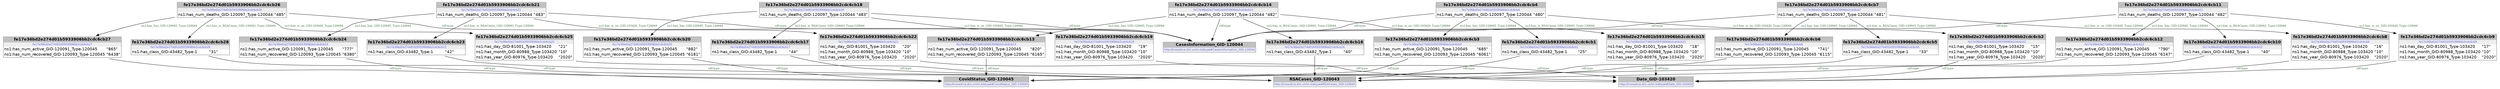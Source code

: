 digraph { 
 node [ fontname="DejaVu Sans" ] ; 
	node0 -> node1 [ color=BLACK, label=< <font point-size='10' color='#336633'>ns1:has_has_GID-120045_Type-120044</font> > ] ;
	node2 -> node3 [ color=BLACK, label=< <font point-size='10' color='#336633'>rdf:type</font> > ] ;
	node0 -> node4 [ color=BLACK, label=< <font point-size='10' color='#336633'>rdf:type</font> > ] ;
	node5 -> node4 [ color=BLACK, label=< <font point-size='10' color='#336633'>rdf:type</font> > ] ;
	node6 -> node7 [ color=BLACK, label=< <font point-size='10' color='#336633'>ns1:has_is_on_GID-103420_Type-120044</font> > ] ;
	node8 -> node9 [ color=BLACK, label=< <font point-size='10' color='#336633'>rdf:type</font> > ] ;
	node14 -> node15 [ color=BLACK, label=< <font point-size='10' color='#336633'>rdf:type</font> > ] ;
	node16 -> node3 [ color=BLACK, label=< <font point-size='10' color='#336633'>rdf:type</font> > ] ;
	node11 -> node15 [ color=BLACK, label=< <font point-size='10' color='#336633'>rdf:type</font> > ] ;
	node17 -> node18 [ color=BLACK, label=< <font point-size='10' color='#336633'>ns1:has_has_GID-120045_Type-120044</font> > ] ;
	node19 -> node9 [ color=BLACK, label=< <font point-size='10' color='#336633'>rdf:type</font> > ] ;
	node6 -> node20 [ color=BLACK, label=< <font point-size='10' color='#336633'>ns1:has_has_GID-120045_Type-120044</font> > ] ;
	node17 -> node2 [ color=BLACK, label=< <font point-size='10' color='#336633'>ns1:has_is_RSACases_GID-120043_Type-120044</font> > ] ;
	node22 -> node19 [ color=BLACK, label=< <font point-size='10' color='#336633'>ns1:has_has_GID-120045_Type-120044</font> > ] ;
	node18 -> node9 [ color=BLACK, label=< <font point-size='10' color='#336633'>rdf:type</font> > ] ;
	node7 -> node15 [ color=BLACK, label=< <font point-size='10' color='#336633'>rdf:type</font> > ] ;
	node17 -> node4 [ color=BLACK, label=< <font point-size='10' color='#336633'>rdf:type</font> > ] ;
	node5 -> node8 [ color=BLACK, label=< <font point-size='10' color='#336633'>ns1:has_has_GID-120045_Type-120044</font> > ] ;
	node24 -> node15 [ color=BLACK, label=< <font point-size='10' color='#336633'>rdf:type</font> > ] ;
	node26 -> node3 [ color=BLACK, label=< <font point-size='10' color='#336633'>rdf:type</font> > ] ;
	node23 -> node15 [ color=BLACK, label=< <font point-size='10' color='#336633'>rdf:type</font> > ] ;
	node28 -> node11 [ color=BLACK, label=< <font point-size='10' color='#336633'>ns1:has_is_on_GID-103420_Type-120044</font> > ] ;
	node0 -> node23 [ color=BLACK, label=< <font point-size='10' color='#336633'>ns1:has_is_on_GID-103420_Type-120044</font> > ] ;
	node29 -> node3 [ color=BLACK, label=< <font point-size='10' color='#336633'>rdf:type</font> > ] ;
	node27 -> node4 [ color=BLACK, label=< <font point-size='10' color='#336633'>rdf:type</font> > ] ;
	node28 -> node29 [ color=BLACK, label=< <font point-size='10' color='#336633'>ns1:has_is_RSACases_GID-120043_Type-120044</font> > ] ;
	node22 -> node13 [ color=BLACK, label=< <font point-size='10' color='#336633'>ns1:has_is_on_GID-103420_Type-120044</font> > ] ;
	node6 -> node26 [ color=BLACK, label=< <font point-size='10' color='#336633'>ns1:has_is_RSACases_GID-120043_Type-120044</font> > ] ;
	node13 -> node15 [ color=BLACK, label=< <font point-size='10' color='#336633'>rdf:type</font> > ] ;
	node6 -> node4 [ color=BLACK, label=< <font point-size='10' color='#336633'>rdf:type</font> > ] ;
	node5 -> node31 [ color=BLACK, label=< <font point-size='10' color='#336633'>ns1:has_is_RSACases_GID-120043_Type-120044</font> > ] ;
	node22 -> node4 [ color=BLACK, label=< <font point-size='10' color='#336633'>rdf:type</font> > ] ;
	node27 -> node25 [ color=BLACK, label=< <font point-size='10' color='#336633'>ns1:has_has_GID-120045_Type-120044</font> > ] ;
	node22 -> node16 [ color=BLACK, label=< <font point-size='10' color='#336633'>ns1:has_is_RSACases_GID-120043_Type-120044</font> > ] ;
	node30 -> node3 [ color=BLACK, label=< <font point-size='10' color='#336633'>rdf:type</font> > ] ;
	node10 -> node15 [ color=BLACK, label=< <font point-size='10' color='#336633'>rdf:type</font> > ] ;
	node27 -> node24 [ color=BLACK, label=< <font point-size='10' color='#336633'>ns1:has_is_on_GID-103420_Type-120044</font> > ] ;
	node0 -> node30 [ color=BLACK, label=< <font point-size='10' color='#336633'>ns1:has_is_RSACases_GID-120043_Type-120044</font> > ] ;
	node31 -> node3 [ color=BLACK, label=< <font point-size='10' color='#336633'>rdf:type</font> > ] ;
	node1 -> node9 [ color=BLACK, label=< <font point-size='10' color='#336633'>rdf:type</font> > ] ;
	node17 -> node14 [ color=BLACK, label=< <font point-size='10' color='#336633'>ns1:has_is_on_GID-103420_Type-120044</font> > ] ;
	node25 -> node9 [ color=BLACK, label=< <font point-size='10' color='#336633'>rdf:type</font> > ] ;
	node27 -> node21 [ color=BLACK, label=< <font point-size='10' color='#336633'>ns1:has_is_RSACases_GID-120043_Type-120044</font> > ] ;
	node5 -> node10 [ color=BLACK, label=< <font point-size='10' color='#336633'>ns1:has_is_on_GID-103420_Type-120044</font> > ] ;
	node20 -> node9 [ color=BLACK, label=< <font point-size='10' color='#336633'>rdf:type</font> > ] ;
	node21 -> node3 [ color=BLACK, label=< <font point-size='10' color='#336633'>rdf:type</font> > ] ;
	node12 -> node9 [ color=BLACK, label=< <font point-size='10' color='#336633'>rdf:type</font> > ] ;
	node28 -> node12 [ color=BLACK, label=< <font point-size='10' color='#336633'>ns1:has_has_GID-120045_Type-120044</font> > ] ;
	node28 -> node4 [ color=BLACK, label=< <font point-size='10' color='#336633'>rdf:type</font> > ] ;
# fe17e36bd2e274d01b5933906bb2cdc6cb11 node0
node0 [ shape=none, color=black label=< <table color='#666666' cellborder='0' cellspacing='0' border='1'><tr><td colspan='2' bgcolor='grey'><B>fe17e36bd2e274d01b5933906bb2cdc6cb11</B></td></tr><tr><td href='fe17e36bd2e274d01b5933906bb2cdc6cb11' bgcolor='#eeeeee' colspan='2'><font point-size='10' color='#6666ff'>fe17e36bd2e274d01b5933906bb2cdc6cb11</font></td></tr><tr><td align='left'>ns1:has_num_deaths_GID-120097_Type-120044</td><td align='left'>&quot;482&quot;</td></tr></table> > ] 
# fe17e36bd2e274d01b5933906bb2cdc6cb12 node1
node1 [ shape=none, color=black label=< <table color='#666666' cellborder='0' cellspacing='0' border='1'><tr><td colspan='2' bgcolor='grey'><B>fe17e36bd2e274d01b5933906bb2cdc6cb12</B></td></tr><tr><td href='fe17e36bd2e274d01b5933906bb2cdc6cb12' bgcolor='#eeeeee' colspan='2'><font point-size='10' color='#6666ff'>fe17e36bd2e274d01b5933906bb2cdc6cb12</font></td></tr><tr><td align='left'>ns1:has_num_active_GID-120091_Type-120045</td><td align='left'>&quot;790&quot;</td></tr><tr><td align='left'>ns1:has_num_recovered_GID-120093_Type-120045</td><td align='left'>&quot;6147&quot;</td></tr></table> > ] 
# fe17e36bd2e274d01b5933906bb2cdc6cb1 node2
node2 [ shape=none, color=black label=< <table color='#666666' cellborder='0' cellspacing='0' border='1'><tr><td colspan='2' bgcolor='grey'><B>fe17e36bd2e274d01b5933906bb2cdc6cb1</B></td></tr><tr><td href='fe17e36bd2e274d01b5933906bb2cdc6cb1' bgcolor='#eeeeee' colspan='2'><font point-size='10' color='#6666ff'>fe17e36bd2e274d01b5933906bb2cdc6cb1</font></td></tr><tr><td align='left'>ns1:has_class_GID-43482_Type-1</td><td align='left'>&quot;25&quot;</td></tr></table> > ] 
# http://knowdive.disi.unitn.it/etype#RSACases_GID-120043 node3
node3 [ shape=none, color=black label=< <table color='#666666' cellborder='0' cellspacing='0' border='1'><tr><td colspan='2' bgcolor='grey'><B>RSACases_GID-120043</B></td></tr><tr><td href='http://knowdive.disi.unitn.it/etype#RSACases_GID-120043' bgcolor='#eeeeee' colspan='2'><font point-size='10' color='#6666ff'>http://knowdive.disi.unitn.it/etype#RSACases_GID-120043</font></td></tr></table> > ] 
# http://knowdive.disi.unitn.it/etype#CasesInformation_GID-120044 node4
node4 [ shape=none, color=black label=< <table color='#666666' cellborder='0' cellspacing='0' border='1'><tr><td colspan='2' bgcolor='grey'><B>CasesInformation_GID-120044</B></td></tr><tr><td href='http://knowdive.disi.unitn.it/etype#CasesInformation_GID-120044' bgcolor='#eeeeee' colspan='2'><font point-size='10' color='#6666ff'>http://knowdive.disi.unitn.it/etype#CasesInformation_GID-120044</font></td></tr></table> > ] 
# fe17e36bd2e274d01b5933906bb2cdc6cb18 node5
node5 [ shape=none, color=black label=< <table color='#666666' cellborder='0' cellspacing='0' border='1'><tr><td colspan='2' bgcolor='grey'><B>fe17e36bd2e274d01b5933906bb2cdc6cb18</B></td></tr><tr><td href='fe17e36bd2e274d01b5933906bb2cdc6cb18' bgcolor='#eeeeee' colspan='2'><font point-size='10' color='#6666ff'>fe17e36bd2e274d01b5933906bb2cdc6cb18</font></td></tr><tr><td align='left'>ns1:has_num_deaths_GID-120097_Type-120044</td><td align='left'>&quot;483&quot;</td></tr></table> > ] 
# fe17e36bd2e274d01b5933906bb2cdc6cb14 node6
node6 [ shape=none, color=black label=< <table color='#666666' cellborder='0' cellspacing='0' border='1'><tr><td colspan='2' bgcolor='grey'><B>fe17e36bd2e274d01b5933906bb2cdc6cb14</B></td></tr><tr><td href='fe17e36bd2e274d01b5933906bb2cdc6cb14' bgcolor='#eeeeee' colspan='2'><font point-size='10' color='#6666ff'>fe17e36bd2e274d01b5933906bb2cdc6cb14</font></td></tr><tr><td align='left'>ns1:has_num_deaths_GID-120097_Type-120044</td><td align='left'>&quot;482&quot;</td></tr></table> > ] 
# fe17e36bd2e274d01b5933906bb2cdc6cb15 node7
node7 [ shape=none, color=black label=< <table color='#666666' cellborder='0' cellspacing='0' border='1'><tr><td colspan='2' bgcolor='grey'><B>fe17e36bd2e274d01b5933906bb2cdc6cb15</B></td></tr><tr><td href='fe17e36bd2e274d01b5933906bb2cdc6cb15' bgcolor='#eeeeee' colspan='2'><font point-size='10' color='#6666ff'>fe17e36bd2e274d01b5933906bb2cdc6cb15</font></td></tr><tr><td align='left'>ns1:has_day_GID-81001_Type-103420</td><td align='left'>&quot;18&quot;</td></tr><tr><td align='left'>ns1:has_month_GID-80988_Type-103420</td><td align='left'>&quot;10&quot;</td></tr><tr><td align='left'>ns1:has_year_GID-80976_Type-103420</td><td align='left'>&quot;2020&quot;</td></tr></table> > ] 
# fe17e36bd2e274d01b5933906bb2cdc6cb20 node8
node8 [ shape=none, color=black label=< <table color='#666666' cellborder='0' cellspacing='0' border='1'><tr><td colspan='2' bgcolor='grey'><B>fe17e36bd2e274d01b5933906bb2cdc6cb20</B></td></tr><tr><td href='fe17e36bd2e274d01b5933906bb2cdc6cb20' bgcolor='#eeeeee' colspan='2'><font point-size='10' color='#6666ff'>fe17e36bd2e274d01b5933906bb2cdc6cb20</font></td></tr><tr><td align='left'>ns1:has_num_active_GID-120091_Type-120045</td><td align='left'>&quot;882&quot;</td></tr><tr><td align='left'>ns1:has_num_recovered_GID-120093_Type-120045</td><td align='left'>&quot;6181&quot;</td></tr></table> > ] 
# http://knowdive.disi.unitn.it/etype#CovidStatus_GID-120045 node9
node9 [ shape=none, color=black label=< <table color='#666666' cellborder='0' cellspacing='0' border='1'><tr><td colspan='2' bgcolor='grey'><B>CovidStatus_GID-120045</B></td></tr><tr><td href='http://knowdive.disi.unitn.it/etype#CovidStatus_GID-120045' bgcolor='#eeeeee' colspan='2'><font point-size='10' color='#6666ff'>http://knowdive.disi.unitn.it/etype#CovidStatus_GID-120045</font></td></tr></table> > ] 
# fe17e36bd2e274d01b5933906bb2cdc6cb19 node10
node10 [ shape=none, color=black label=< <table color='#666666' cellborder='0' cellspacing='0' border='1'><tr><td colspan='2' bgcolor='grey'><B>fe17e36bd2e274d01b5933906bb2cdc6cb19</B></td></tr><tr><td href='fe17e36bd2e274d01b5933906bb2cdc6cb19' bgcolor='#eeeeee' colspan='2'><font point-size='10' color='#6666ff'>fe17e36bd2e274d01b5933906bb2cdc6cb19</font></td></tr><tr><td align='left'>ns1:has_day_GID-81001_Type-103420</td><td align='left'>&quot;19&quot;</td></tr><tr><td align='left'>ns1:has_month_GID-80988_Type-103420</td><td align='left'>&quot;10&quot;</td></tr><tr><td align='left'>ns1:has_year_GID-80976_Type-103420</td><td align='left'>&quot;2020&quot;</td></tr></table> > ] 
# fe17e36bd2e274d01b5933906bb2cdc6cb22 node11
node11 [ shape=none, color=black label=< <table color='#666666' cellborder='0' cellspacing='0' border='1'><tr><td colspan='2' bgcolor='grey'><B>fe17e36bd2e274d01b5933906bb2cdc6cb22</B></td></tr><tr><td href='fe17e36bd2e274d01b5933906bb2cdc6cb22' bgcolor='#eeeeee' colspan='2'><font point-size='10' color='#6666ff'>fe17e36bd2e274d01b5933906bb2cdc6cb22</font></td></tr><tr><td align='left'>ns1:has_day_GID-81001_Type-103420</td><td align='left'>&quot;20&quot;</td></tr><tr><td align='left'>ns1:has_month_GID-80988_Type-103420</td><td align='left'>&quot;10&quot;</td></tr><tr><td align='left'>ns1:has_year_GID-80976_Type-103420</td><td align='left'>&quot;2020&quot;</td></tr></table> > ] 
# fe17e36bd2e274d01b5933906bb2cdc6cb24 node12
node12 [ shape=none, color=black label=< <table color='#666666' cellborder='0' cellspacing='0' border='1'><tr><td colspan='2' bgcolor='grey'><B>fe17e36bd2e274d01b5933906bb2cdc6cb24</B></td></tr><tr><td href='fe17e36bd2e274d01b5933906bb2cdc6cb24' bgcolor='#eeeeee' colspan='2'><font point-size='10' color='#6666ff'>fe17e36bd2e274d01b5933906bb2cdc6cb24</font></td></tr><tr><td align='left'>ns1:has_num_active_GID-120091_Type-120045</td><td align='left'>&quot;777&quot;</td></tr><tr><td align='left'>ns1:has_num_recovered_GID-120093_Type-120045</td><td align='left'>&quot;6380&quot;</td></tr></table> > ] 
# fe17e36bd2e274d01b5933906bb2cdc6cb25 node13
node13 [ shape=none, color=black label=< <table color='#666666' cellborder='0' cellspacing='0' border='1'><tr><td colspan='2' bgcolor='grey'><B>fe17e36bd2e274d01b5933906bb2cdc6cb25</B></td></tr><tr><td href='fe17e36bd2e274d01b5933906bb2cdc6cb25' bgcolor='#eeeeee' colspan='2'><font point-size='10' color='#6666ff'>fe17e36bd2e274d01b5933906bb2cdc6cb25</font></td></tr><tr><td align='left'>ns1:has_day_GID-81001_Type-103420</td><td align='left'>&quot;21&quot;</td></tr><tr><td align='left'>ns1:has_month_GID-80988_Type-103420</td><td align='left'>&quot;10&quot;</td></tr><tr><td align='left'>ns1:has_year_GID-80976_Type-103420</td><td align='left'>&quot;2020&quot;</td></tr></table> > ] 
# fe17e36bd2e274d01b5933906bb2cdc6cb2 node14
node14 [ shape=none, color=black label=< <table color='#666666' cellborder='0' cellspacing='0' border='1'><tr><td colspan='2' bgcolor='grey'><B>fe17e36bd2e274d01b5933906bb2cdc6cb2</B></td></tr><tr><td href='fe17e36bd2e274d01b5933906bb2cdc6cb2' bgcolor='#eeeeee' colspan='2'><font point-size='10' color='#6666ff'>fe17e36bd2e274d01b5933906bb2cdc6cb2</font></td></tr><tr><td align='left'>ns1:has_day_GID-81001_Type-103420</td><td align='left'>&quot;15&quot;</td></tr><tr><td align='left'>ns1:has_month_GID-80988_Type-103420</td><td align='left'>&quot;10&quot;</td></tr><tr><td align='left'>ns1:has_year_GID-80976_Type-103420</td><td align='left'>&quot;2020&quot;</td></tr></table> > ] 
# http://knowdive.disi.unitn.it/etype#Date_GID-103420 node15
node15 [ shape=none, color=black label=< <table color='#666666' cellborder='0' cellspacing='0' border='1'><tr><td colspan='2' bgcolor='grey'><B>Date_GID-103420</B></td></tr><tr><td href='http://knowdive.disi.unitn.it/etype#Date_GID-103420' bgcolor='#eeeeee' colspan='2'><font point-size='10' color='#6666ff'>http://knowdive.disi.unitn.it/etype#Date_GID-103420</font></td></tr></table> > ] 
# fe17e36bd2e274d01b5933906bb2cdc6cb28 node16
node16 [ shape=none, color=black label=< <table color='#666666' cellborder='0' cellspacing='0' border='1'><tr><td colspan='2' bgcolor='grey'><B>fe17e36bd2e274d01b5933906bb2cdc6cb28</B></td></tr><tr><td href='fe17e36bd2e274d01b5933906bb2cdc6cb28' bgcolor='#eeeeee' colspan='2'><font point-size='10' color='#6666ff'>fe17e36bd2e274d01b5933906bb2cdc6cb28</font></td></tr><tr><td align='left'>ns1:has_class_GID-43482_Type-1</td><td align='left'>&quot;31&quot;</td></tr></table> > ] 
# fe17e36bd2e274d01b5933906bb2cdc6cb4 node17
node17 [ shape=none, color=black label=< <table color='#666666' cellborder='0' cellspacing='0' border='1'><tr><td colspan='2' bgcolor='grey'><B>fe17e36bd2e274d01b5933906bb2cdc6cb4</B></td></tr><tr><td href='fe17e36bd2e274d01b5933906bb2cdc6cb4' bgcolor='#eeeeee' colspan='2'><font point-size='10' color='#6666ff'>fe17e36bd2e274d01b5933906bb2cdc6cb4</font></td></tr><tr><td align='left'>ns1:has_num_deaths_GID-120097_Type-120044</td><td align='left'>&quot;480&quot;</td></tr></table> > ] 
# fe17e36bd2e274d01b5933906bb2cdc6cb3 node18
node18 [ shape=none, color=black label=< <table color='#666666' cellborder='0' cellspacing='0' border='1'><tr><td colspan='2' bgcolor='grey'><B>fe17e36bd2e274d01b5933906bb2cdc6cb3</B></td></tr><tr><td href='fe17e36bd2e274d01b5933906bb2cdc6cb3' bgcolor='#eeeeee' colspan='2'><font point-size='10' color='#6666ff'>fe17e36bd2e274d01b5933906bb2cdc6cb3</font></td></tr><tr><td align='left'>ns1:has_num_active_GID-120091_Type-120045</td><td align='left'>&quot;685&quot;</td></tr><tr><td align='left'>ns1:has_num_recovered_GID-120093_Type-120045</td><td align='left'>&quot;6061&quot;</td></tr></table> > ] 
# fe17e36bd2e274d01b5933906bb2cdc6cb27 node19
node19 [ shape=none, color=black label=< <table color='#666666' cellborder='0' cellspacing='0' border='1'><tr><td colspan='2' bgcolor='grey'><B>fe17e36bd2e274d01b5933906bb2cdc6cb27</B></td></tr><tr><td href='fe17e36bd2e274d01b5933906bb2cdc6cb27' bgcolor='#eeeeee' colspan='2'><font point-size='10' color='#6666ff'>fe17e36bd2e274d01b5933906bb2cdc6cb27</font></td></tr><tr><td align='left'>ns1:has_num_active_GID-120091_Type-120045</td><td align='left'>&quot;865&quot;</td></tr><tr><td align='left'>ns1:has_num_recovered_GID-120093_Type-120045</td><td align='left'>&quot;6438&quot;</td></tr></table> > ] 
# fe17e36bd2e274d01b5933906bb2cdc6cb13 node20
node20 [ shape=none, color=black label=< <table color='#666666' cellborder='0' cellspacing='0' border='1'><tr><td colspan='2' bgcolor='grey'><B>fe17e36bd2e274d01b5933906bb2cdc6cb13</B></td></tr><tr><td href='fe17e36bd2e274d01b5933906bb2cdc6cb13' bgcolor='#eeeeee' colspan='2'><font point-size='10' color='#6666ff'>fe17e36bd2e274d01b5933906bb2cdc6cb13</font></td></tr><tr><td align='left'>ns1:has_num_active_GID-120091_Type-120045</td><td align='left'>&quot;820&quot;</td></tr><tr><td align='left'>ns1:has_num_recovered_GID-120093_Type-120045</td><td align='left'>&quot;6165&quot;</td></tr></table> > ] 
# fe17e36bd2e274d01b5933906bb2cdc6cb5 node21
node21 [ shape=none, color=black label=< <table color='#666666' cellborder='0' cellspacing='0' border='1'><tr><td colspan='2' bgcolor='grey'><B>fe17e36bd2e274d01b5933906bb2cdc6cb5</B></td></tr><tr><td href='fe17e36bd2e274d01b5933906bb2cdc6cb5' bgcolor='#eeeeee' colspan='2'><font point-size='10' color='#6666ff'>fe17e36bd2e274d01b5933906bb2cdc6cb5</font></td></tr><tr><td align='left'>ns1:has_class_GID-43482_Type-1</td><td align='left'>&quot;33&quot;</td></tr></table> > ] 
# fe17e36bd2e274d01b5933906bb2cdc6cb26 node22
node22 [ shape=none, color=black label=< <table color='#666666' cellborder='0' cellspacing='0' border='1'><tr><td colspan='2' bgcolor='grey'><B>fe17e36bd2e274d01b5933906bb2cdc6cb26</B></td></tr><tr><td href='fe17e36bd2e274d01b5933906bb2cdc6cb26' bgcolor='#eeeeee' colspan='2'><font point-size='10' color='#6666ff'>fe17e36bd2e274d01b5933906bb2cdc6cb26</font></td></tr><tr><td align='left'>ns1:has_num_deaths_GID-120097_Type-120044</td><td align='left'>&quot;485&quot;</td></tr></table> > ] 
# fe17e36bd2e274d01b5933906bb2cdc6cb9 node23
node23 [ shape=none, color=black label=< <table color='#666666' cellborder='0' cellspacing='0' border='1'><tr><td colspan='2' bgcolor='grey'><B>fe17e36bd2e274d01b5933906bb2cdc6cb9</B></td></tr><tr><td href='fe17e36bd2e274d01b5933906bb2cdc6cb9' bgcolor='#eeeeee' colspan='2'><font point-size='10' color='#6666ff'>fe17e36bd2e274d01b5933906bb2cdc6cb9</font></td></tr><tr><td align='left'>ns1:has_day_GID-81001_Type-103420</td><td align='left'>&quot;17&quot;</td></tr><tr><td align='left'>ns1:has_month_GID-80988_Type-103420</td><td align='left'>&quot;10&quot;</td></tr><tr><td align='left'>ns1:has_year_GID-80976_Type-103420</td><td align='left'>&quot;2020&quot;</td></tr></table> > ] 
# fe17e36bd2e274d01b5933906bb2cdc6cb8 node24
node24 [ shape=none, color=black label=< <table color='#666666' cellborder='0' cellspacing='0' border='1'><tr><td colspan='2' bgcolor='grey'><B>fe17e36bd2e274d01b5933906bb2cdc6cb8</B></td></tr><tr><td href='fe17e36bd2e274d01b5933906bb2cdc6cb8' bgcolor='#eeeeee' colspan='2'><font point-size='10' color='#6666ff'>fe17e36bd2e274d01b5933906bb2cdc6cb8</font></td></tr><tr><td align='left'>ns1:has_day_GID-81001_Type-103420</td><td align='left'>&quot;16&quot;</td></tr><tr><td align='left'>ns1:has_month_GID-80988_Type-103420</td><td align='left'>&quot;10&quot;</td></tr><tr><td align='left'>ns1:has_year_GID-80976_Type-103420</td><td align='left'>&quot;2020&quot;</td></tr></table> > ] 
# fe17e36bd2e274d01b5933906bb2cdc6cb6 node25
node25 [ shape=none, color=black label=< <table color='#666666' cellborder='0' cellspacing='0' border='1'><tr><td colspan='2' bgcolor='grey'><B>fe17e36bd2e274d01b5933906bb2cdc6cb6</B></td></tr><tr><td href='fe17e36bd2e274d01b5933906bb2cdc6cb6' bgcolor='#eeeeee' colspan='2'><font point-size='10' color='#6666ff'>fe17e36bd2e274d01b5933906bb2cdc6cb6</font></td></tr><tr><td align='left'>ns1:has_num_active_GID-120091_Type-120045</td><td align='left'>&quot;741&quot;</td></tr><tr><td align='left'>ns1:has_num_recovered_GID-120093_Type-120045</td><td align='left'>&quot;6115&quot;</td></tr></table> > ] 
# fe17e36bd2e274d01b5933906bb2cdc6cb16 node26
node26 [ shape=none, color=black label=< <table color='#666666' cellborder='0' cellspacing='0' border='1'><tr><td colspan='2' bgcolor='grey'><B>fe17e36bd2e274d01b5933906bb2cdc6cb16</B></td></tr><tr><td href='fe17e36bd2e274d01b5933906bb2cdc6cb16' bgcolor='#eeeeee' colspan='2'><font point-size='10' color='#6666ff'>fe17e36bd2e274d01b5933906bb2cdc6cb16</font></td></tr><tr><td align='left'>ns1:has_class_GID-43482_Type-1</td><td align='left'>&quot;40&quot;</td></tr></table> > ] 
# fe17e36bd2e274d01b5933906bb2cdc6cb7 node27
node27 [ shape=none, color=black label=< <table color='#666666' cellborder='0' cellspacing='0' border='1'><tr><td colspan='2' bgcolor='grey'><B>fe17e36bd2e274d01b5933906bb2cdc6cb7</B></td></tr><tr><td href='fe17e36bd2e274d01b5933906bb2cdc6cb7' bgcolor='#eeeeee' colspan='2'><font point-size='10' color='#6666ff'>fe17e36bd2e274d01b5933906bb2cdc6cb7</font></td></tr><tr><td align='left'>ns1:has_num_deaths_GID-120097_Type-120044</td><td align='left'>&quot;481&quot;</td></tr></table> > ] 
# fe17e36bd2e274d01b5933906bb2cdc6cb21 node28
node28 [ shape=none, color=black label=< <table color='#666666' cellborder='0' cellspacing='0' border='1'><tr><td colspan='2' bgcolor='grey'><B>fe17e36bd2e274d01b5933906bb2cdc6cb21</B></td></tr><tr><td href='fe17e36bd2e274d01b5933906bb2cdc6cb21' bgcolor='#eeeeee' colspan='2'><font point-size='10' color='#6666ff'>fe17e36bd2e274d01b5933906bb2cdc6cb21</font></td></tr><tr><td align='left'>ns1:has_num_deaths_GID-120097_Type-120044</td><td align='left'>&quot;483&quot;</td></tr></table> > ] 
# fe17e36bd2e274d01b5933906bb2cdc6cb23 node29
node29 [ shape=none, color=black label=< <table color='#666666' cellborder='0' cellspacing='0' border='1'><tr><td colspan='2' bgcolor='grey'><B>fe17e36bd2e274d01b5933906bb2cdc6cb23</B></td></tr><tr><td href='fe17e36bd2e274d01b5933906bb2cdc6cb23' bgcolor='#eeeeee' colspan='2'><font point-size='10' color='#6666ff'>fe17e36bd2e274d01b5933906bb2cdc6cb23</font></td></tr><tr><td align='left'>ns1:has_class_GID-43482_Type-1</td><td align='left'>&quot;42&quot;</td></tr></table> > ] 
# fe17e36bd2e274d01b5933906bb2cdc6cb10 node30
node30 [ shape=none, color=black label=< <table color='#666666' cellborder='0' cellspacing='0' border='1'><tr><td colspan='2' bgcolor='grey'><B>fe17e36bd2e274d01b5933906bb2cdc6cb10</B></td></tr><tr><td href='fe17e36bd2e274d01b5933906bb2cdc6cb10' bgcolor='#eeeeee' colspan='2'><font point-size='10' color='#6666ff'>fe17e36bd2e274d01b5933906bb2cdc6cb10</font></td></tr><tr><td align='left'>ns1:has_class_GID-43482_Type-1</td><td align='left'>&quot;40&quot;</td></tr></table> > ] 
# fe17e36bd2e274d01b5933906bb2cdc6cb17 node31
node31 [ shape=none, color=black label=< <table color='#666666' cellborder='0' cellspacing='0' border='1'><tr><td colspan='2' bgcolor='grey'><B>fe17e36bd2e274d01b5933906bb2cdc6cb17</B></td></tr><tr><td href='fe17e36bd2e274d01b5933906bb2cdc6cb17' bgcolor='#eeeeee' colspan='2'><font point-size='10' color='#6666ff'>fe17e36bd2e274d01b5933906bb2cdc6cb17</font></td></tr><tr><td align='left'>ns1:has_class_GID-43482_Type-1</td><td align='left'>&quot;44&quot;</td></tr></table> > ] 
}
